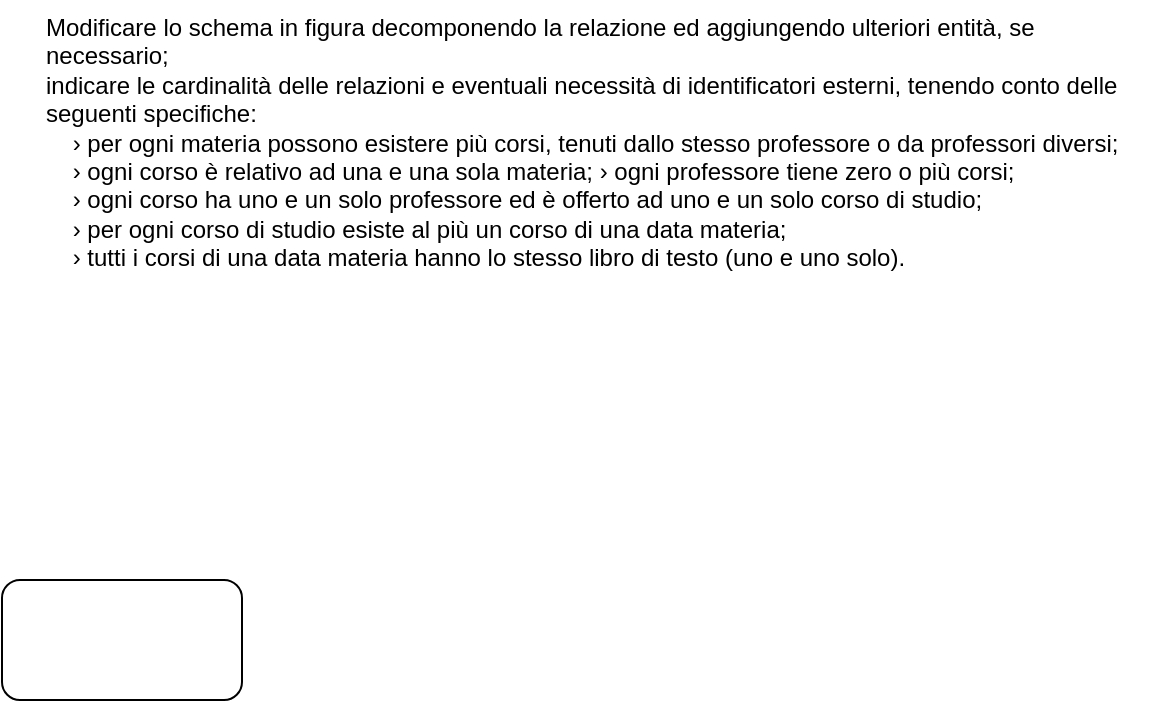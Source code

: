 <mxfile version="26.0.16">
  <diagram id="R2lEEEUBdFMjLlhIrx00" name="Page-1">
    <mxGraphModel dx="624" dy="989" grid="1" gridSize="10" guides="1" tooltips="1" connect="1" arrows="1" fold="1" page="0" pageScale="1" pageWidth="850" pageHeight="1100" math="0" shadow="0" extFonts="Permanent Marker^https://fonts.googleapis.com/css?family=Permanent+Marker">
      <root>
        <mxCell id="0" />
        <mxCell id="1" parent="0" />
        <mxCell id="eq48D7rv5CO64Ts3hX2F-63" value="Modificare lo schema in figura decomponendo la relazione ed aggiungendo ulteriori entità, se necessario; &#xa;indicare le cardinalità delle relazioni e eventuali necessità di identificatori esterni, tenendo conto delle seguenti specifiche: &#xa;    › per ogni materia possono esistere più corsi, tenuti dallo stesso professore o da professori diversi; &#xa;    › ogni corso è relativo ad una e una sola materia; › ogni professore tiene zero o più corsi; &#xa;    › ogni corso ha uno e un solo professore ed è offerto ad uno e un solo corso di studio; &#xa;    › per ogni corso di studio esiste al più un corso di una data materia; &#xa;    › tutti i corsi di una data materia hanno lo stesso libro di testo (uno e uno solo)." style="text;whiteSpace=wrap;" vertex="1" parent="1">
          <mxGeometry x="110" y="-250" width="560" height="170" as="geometry" />
        </mxCell>
        <mxCell id="eq48D7rv5CO64Ts3hX2F-64" value="" style="rounded=1;whiteSpace=wrap;html=1;" vertex="1" parent="1">
          <mxGeometry x="90" y="40" width="120" height="60" as="geometry" />
        </mxCell>
      </root>
    </mxGraphModel>
  </diagram>
</mxfile>
